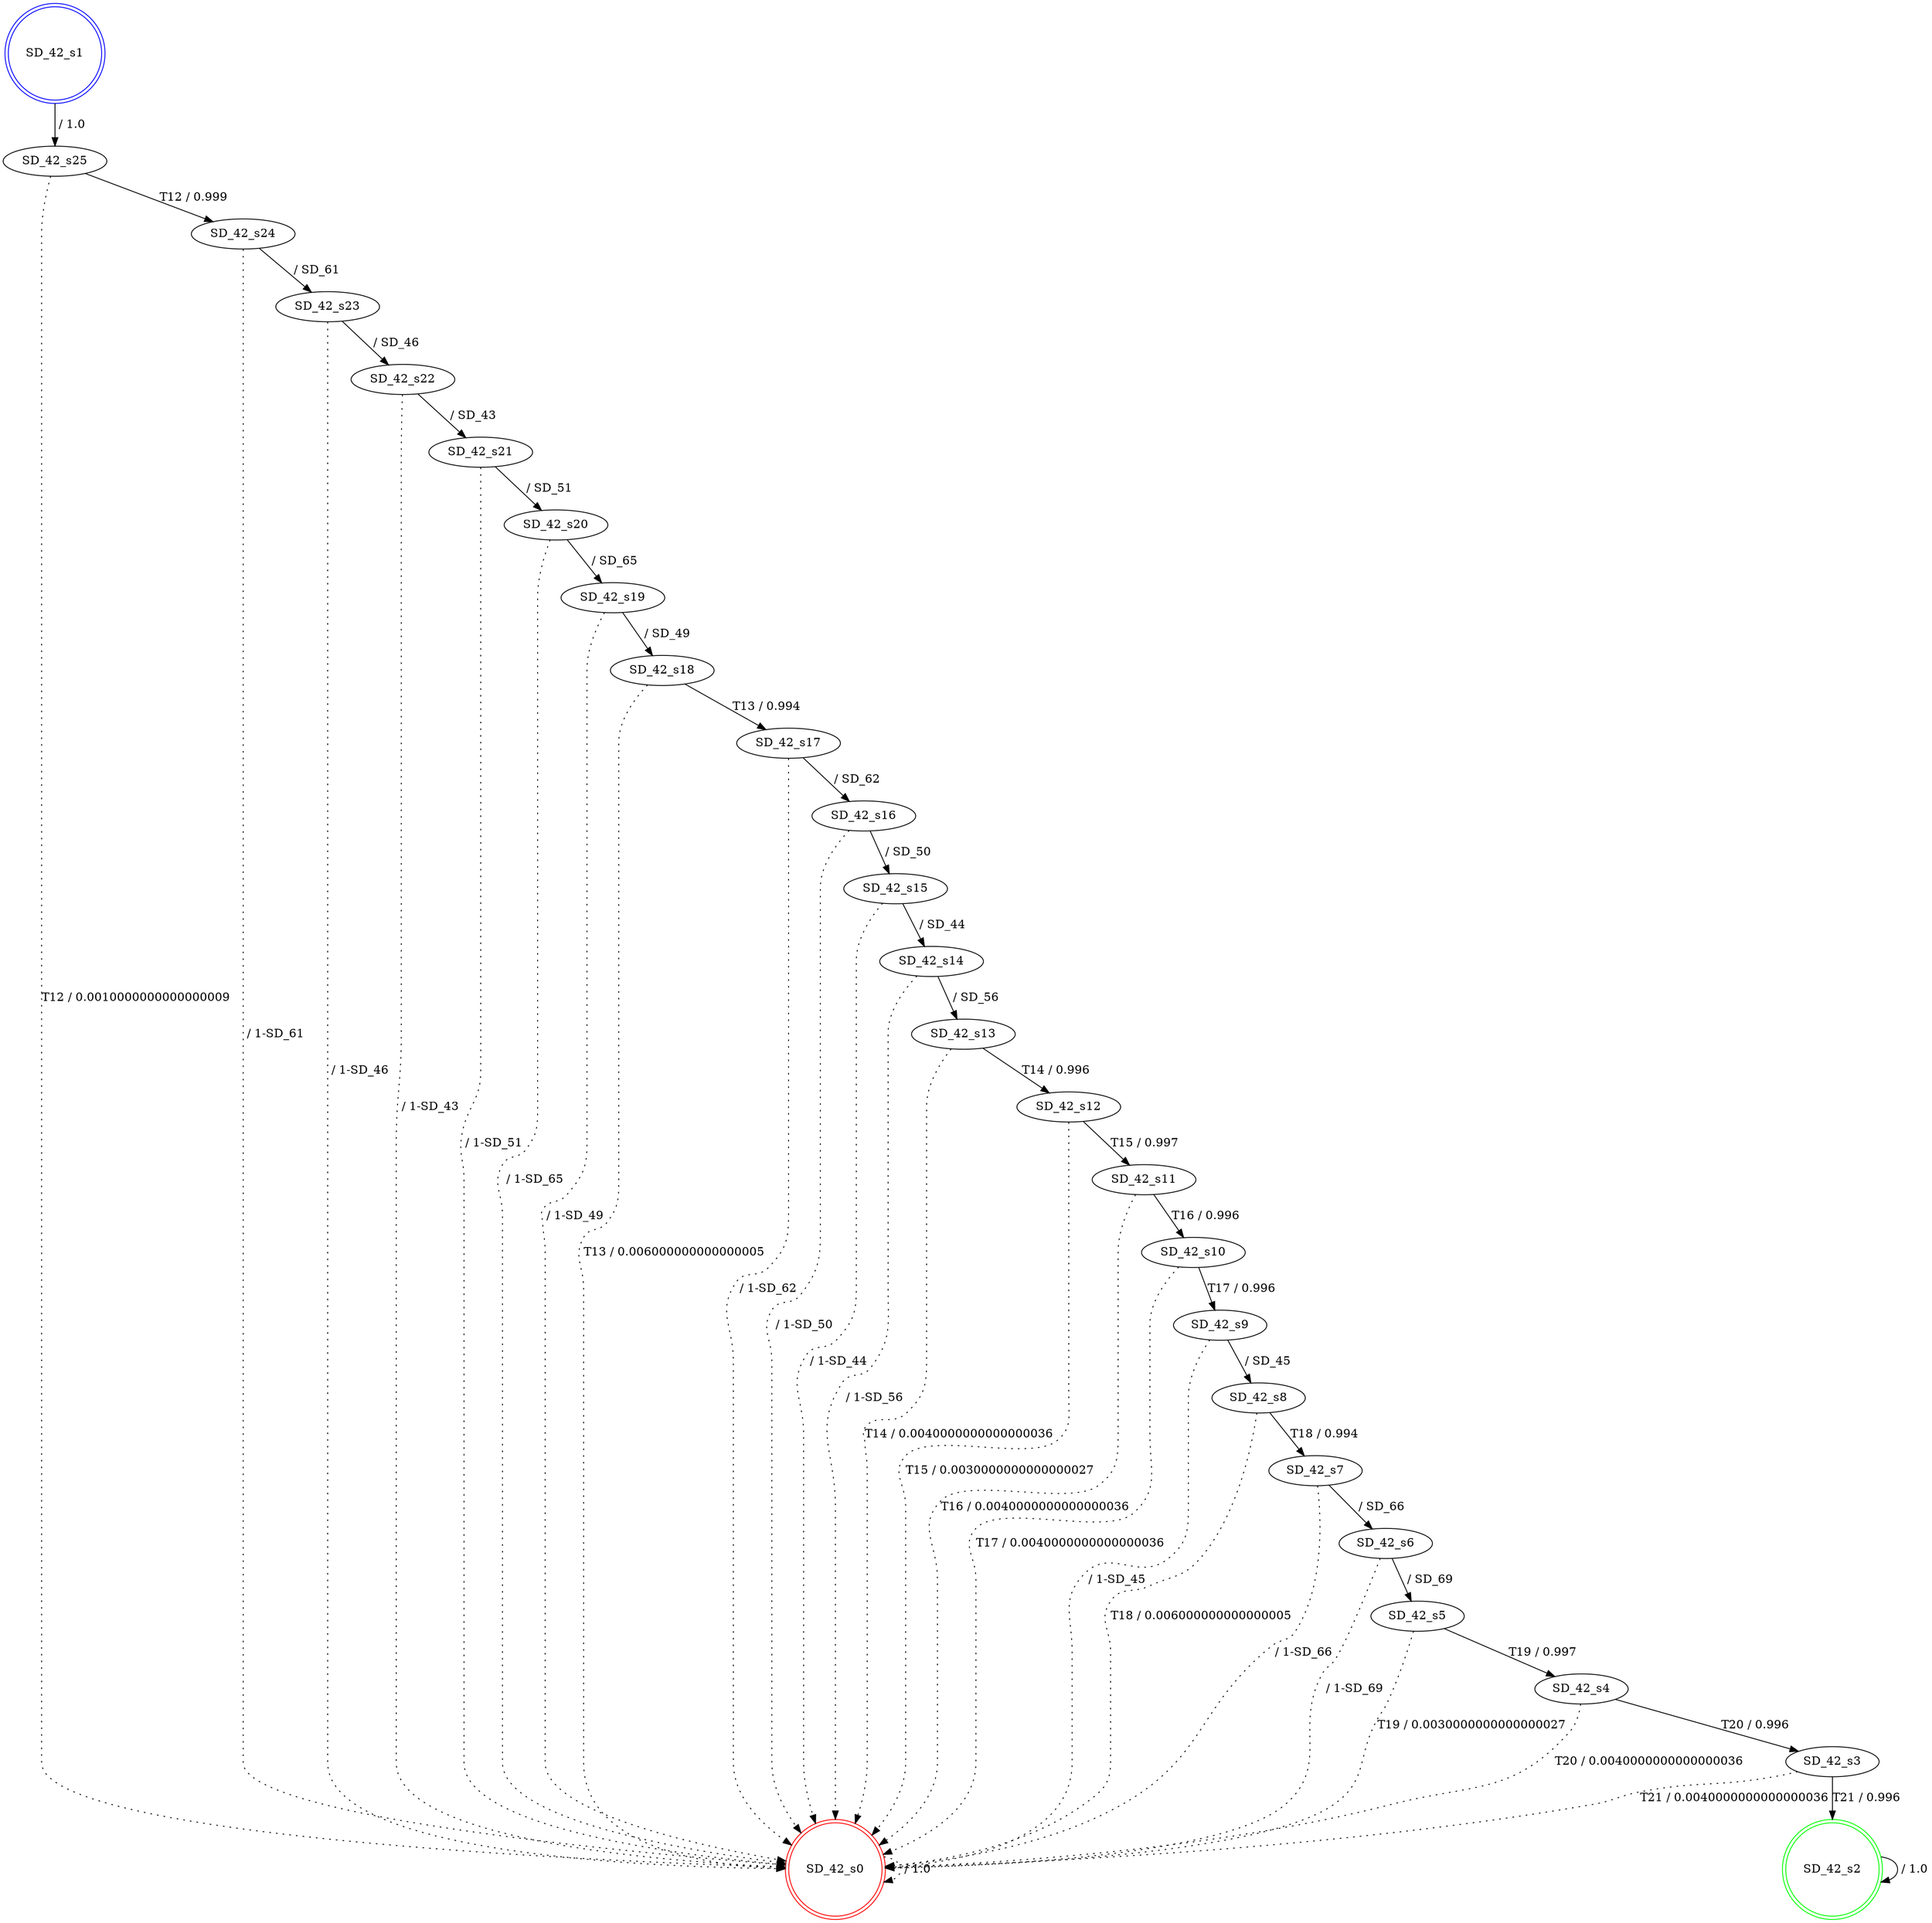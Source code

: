 digraph graphname {
SD_42_s0 [label="SD_42_s0",color=red,shape=doublecircle ];
SD_42_s1 [label="SD_42_s1",color=blue,shape=doublecircle ];
SD_42_s2 [label="SD_42_s2",color=green,shape=doublecircle ];
SD_42_s3 [label="SD_42_s3" ];
SD_42_s4 [label="SD_42_s4" ];
SD_42_s5 [label="SD_42_s5" ];
SD_42_s6 [label="SD_42_s6" ];
SD_42_s7 [label="SD_42_s7" ];
SD_42_s8 [label="SD_42_s8" ];
SD_42_s9 [label="SD_42_s9" ];
SD_42_s10 [label="SD_42_s10" ];
SD_42_s11 [label="SD_42_s11" ];
SD_42_s12 [label="SD_42_s12" ];
SD_42_s13 [label="SD_42_s13" ];
SD_42_s14 [label="SD_42_s14" ];
SD_42_s15 [label="SD_42_s15" ];
SD_42_s16 [label="SD_42_s16" ];
SD_42_s17 [label="SD_42_s17" ];
SD_42_s18 [label="SD_42_s18" ];
SD_42_s19 [label="SD_42_s19" ];
SD_42_s20 [label="SD_42_s20" ];
SD_42_s21 [label="SD_42_s21" ];
SD_42_s22 [label="SD_42_s22" ];
SD_42_s23 [label="SD_42_s23" ];
SD_42_s24 [label="SD_42_s24" ];
SD_42_s25 [label="SD_42_s25" ];
SD_42_s0 -> SD_42_s0 [label=" / 1.0", style=dotted];
SD_42_s1 -> SD_42_s25 [label=" / 1.0"];
SD_42_s2 -> SD_42_s2 [label=" / 1.0"];
SD_42_s3 -> SD_42_s2 [label="T21 / 0.996"];
SD_42_s3 -> SD_42_s0 [label="T21 / 0.0040000000000000036", style=dotted];
SD_42_s4 -> SD_42_s3 [label="T20 / 0.996"];
SD_42_s4 -> SD_42_s0 [label="T20 / 0.0040000000000000036", style=dotted];
SD_42_s5 -> SD_42_s4 [label="T19 / 0.997"];
SD_42_s5 -> SD_42_s0 [label="T19 / 0.0030000000000000027", style=dotted];
SD_42_s6 -> SD_42_s5 [label=" / SD_69"];
SD_42_s6 -> SD_42_s0 [label=" / 1-SD_69", style=dotted];
SD_42_s7 -> SD_42_s6 [label=" / SD_66"];
SD_42_s7 -> SD_42_s0 [label=" / 1-SD_66", style=dotted];
SD_42_s8 -> SD_42_s7 [label="T18 / 0.994"];
SD_42_s8 -> SD_42_s0 [label="T18 / 0.006000000000000005", style=dotted];
SD_42_s9 -> SD_42_s8 [label=" / SD_45"];
SD_42_s9 -> SD_42_s0 [label=" / 1-SD_45", style=dotted];
SD_42_s10 -> SD_42_s9 [label="T17 / 0.996"];
SD_42_s10 -> SD_42_s0 [label="T17 / 0.0040000000000000036", style=dotted];
SD_42_s11 -> SD_42_s10 [label="T16 / 0.996"];
SD_42_s11 -> SD_42_s0 [label="T16 / 0.0040000000000000036", style=dotted];
SD_42_s12 -> SD_42_s11 [label="T15 / 0.997"];
SD_42_s12 -> SD_42_s0 [label="T15 / 0.0030000000000000027", style=dotted];
SD_42_s13 -> SD_42_s12 [label="T14 / 0.996"];
SD_42_s13 -> SD_42_s0 [label="T14 / 0.0040000000000000036", style=dotted];
SD_42_s14 -> SD_42_s13 [label=" / SD_56"];
SD_42_s14 -> SD_42_s0 [label=" / 1-SD_56", style=dotted];
SD_42_s15 -> SD_42_s14 [label=" / SD_44"];
SD_42_s15 -> SD_42_s0 [label=" / 1-SD_44", style=dotted];
SD_42_s16 -> SD_42_s15 [label=" / SD_50"];
SD_42_s16 -> SD_42_s0 [label=" / 1-SD_50", style=dotted];
SD_42_s17 -> SD_42_s16 [label=" / SD_62"];
SD_42_s17 -> SD_42_s0 [label=" / 1-SD_62", style=dotted];
SD_42_s18 -> SD_42_s17 [label="T13 / 0.994"];
SD_42_s18 -> SD_42_s0 [label="T13 / 0.006000000000000005", style=dotted];
SD_42_s19 -> SD_42_s18 [label=" / SD_49"];
SD_42_s19 -> SD_42_s0 [label=" / 1-SD_49", style=dotted];
SD_42_s20 -> SD_42_s19 [label=" / SD_65"];
SD_42_s20 -> SD_42_s0 [label=" / 1-SD_65", style=dotted];
SD_42_s21 -> SD_42_s20 [label=" / SD_51"];
SD_42_s21 -> SD_42_s0 [label=" / 1-SD_51", style=dotted];
SD_42_s22 -> SD_42_s21 [label=" / SD_43"];
SD_42_s22 -> SD_42_s0 [label=" / 1-SD_43", style=dotted];
SD_42_s23 -> SD_42_s22 [label=" / SD_46"];
SD_42_s23 -> SD_42_s0 [label=" / 1-SD_46", style=dotted];
SD_42_s24 -> SD_42_s23 [label=" / SD_61"];
SD_42_s24 -> SD_42_s0 [label=" / 1-SD_61", style=dotted];
SD_42_s25 -> SD_42_s24 [label="T12 / 0.999"];
SD_42_s25 -> SD_42_s0 [label="T12 / 0.0010000000000000009", style=dotted];
}